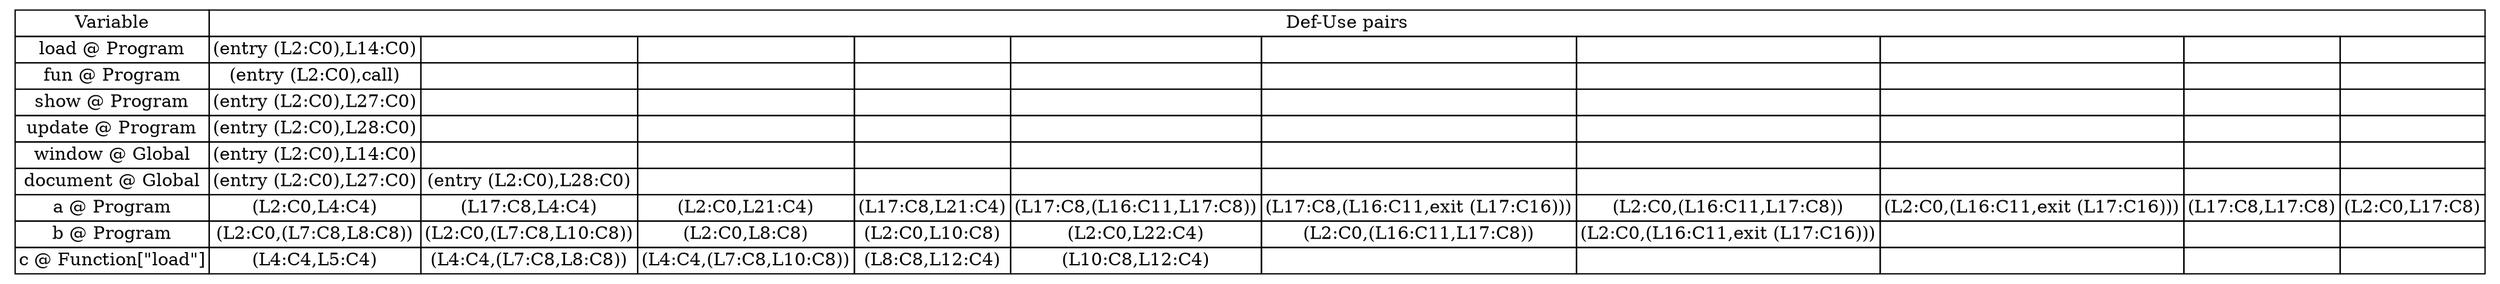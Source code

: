 digraph structs {
node [shape="plaintext"]
struct1 [label=<
<TABLE BORDER="0" CELLBORDER="1" CELLSPACING="0">
<tr><td>Variable</td><td COLSPAN="10">Def-Use pairs</td></tr><tr><td>load @ Program</td><td>(entry (L2:C0),L14:C0)</td><td></td><td></td><td></td><td></td><td></td><td></td><td></td><td></td><td></td></tr>
<tr><td>fun @ Program</td><td>(entry (L2:C0),call)</td><td></td><td></td><td></td><td></td><td></td><td></td><td></td><td></td><td></td></tr>
<tr><td>show @ Program</td><td>(entry (L2:C0),L27:C0)</td><td></td><td></td><td></td><td></td><td></td><td></td><td></td><td></td><td></td></tr>
<tr><td>update @ Program</td><td>(entry (L2:C0),L28:C0)</td><td></td><td></td><td></td><td></td><td></td><td></td><td></td><td></td><td></td></tr>
<tr><td>window @ Global</td><td>(entry (L2:C0),L14:C0)</td><td></td><td></td><td></td><td></td><td></td><td></td><td></td><td></td><td></td></tr>
<tr><td>document @ Global</td><td>(entry (L2:C0),L27:C0)</td><td>(entry (L2:C0),L28:C0)</td><td></td><td></td><td></td><td></td><td></td><td></td><td></td><td></td></tr>
<tr><td>a @ Program</td><td>(L2:C0,L4:C4)</td><td>(L17:C8,L4:C4)</td><td>(L2:C0,L21:C4)</td><td>(L17:C8,L21:C4)</td><td>(L17:C8,(L16:C11,L17:C8))</td><td>(L17:C8,(L16:C11,exit (L17:C16)))</td><td>(L2:C0,(L16:C11,L17:C8))</td><td>(L2:C0,(L16:C11,exit (L17:C16)))</td><td>(L17:C8,L17:C8)</td><td>(L2:C0,L17:C8)</td></tr>
<tr><td>b @ Program</td><td>(L2:C0,(L7:C8,L8:C8))</td><td>(L2:C0,(L7:C8,L10:C8))</td><td>(L2:C0,L8:C8)</td><td>(L2:C0,L10:C8)</td><td>(L2:C0,L22:C4)</td><td>(L2:C0,(L16:C11,L17:C8))</td><td>(L2:C0,(L16:C11,exit (L17:C16)))</td><td></td><td></td><td></td></tr>
<tr><td>c @ Function["load"]</td><td>(L4:C4,L5:C4)</td><td>(L4:C4,(L7:C8,L8:C8))</td><td>(L4:C4,(L7:C8,L10:C8))</td><td>(L8:C8,L12:C4)</td><td>(L10:C8,L12:C4)</td><td></td><td></td><td></td><td></td><td></td></tr>
</TABLE>
>];
}